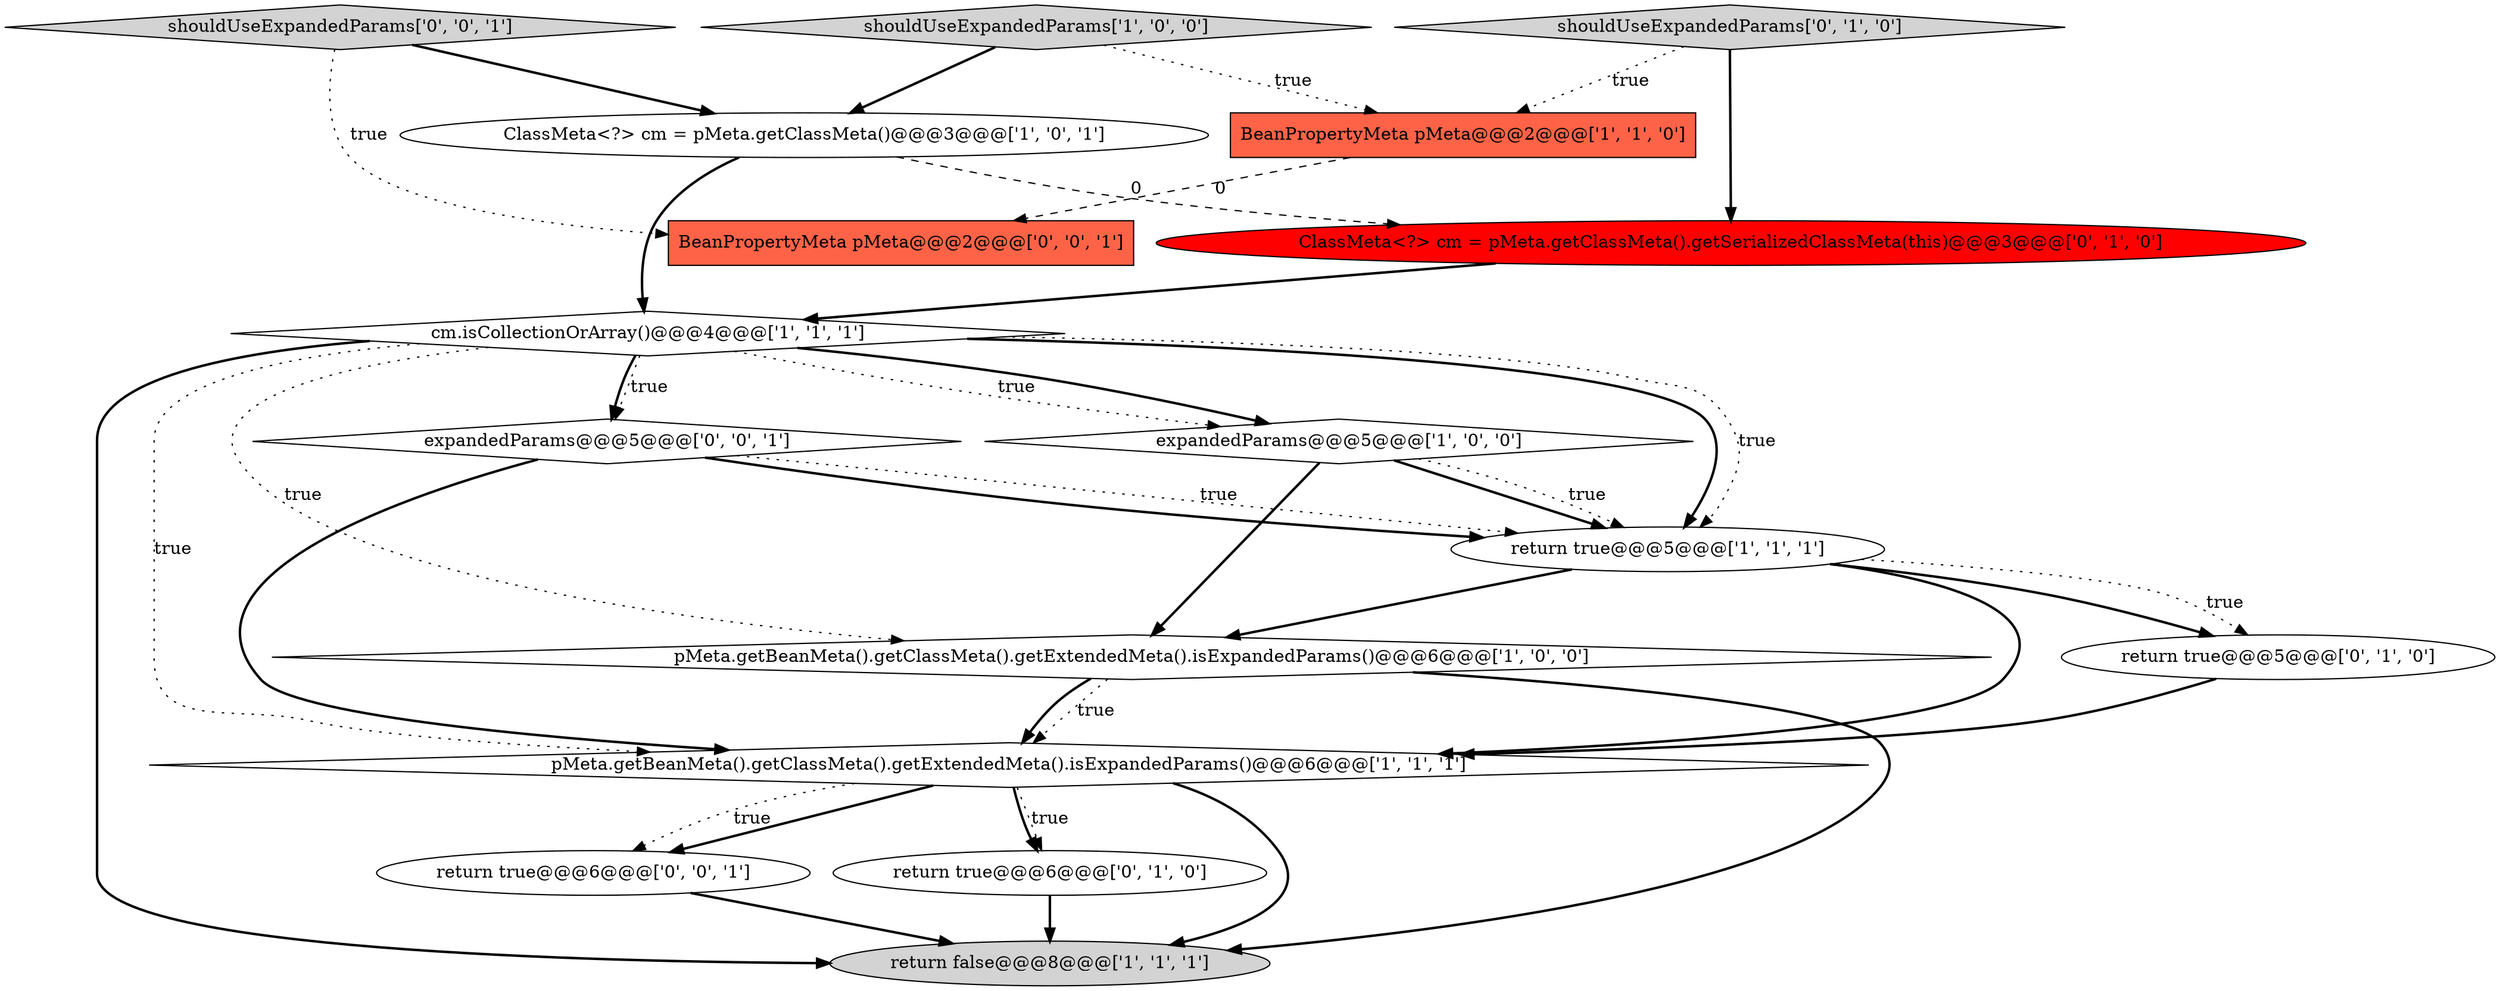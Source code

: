 digraph {
4 [style = filled, label = "shouldUseExpandedParams['1', '0', '0']", fillcolor = lightgray, shape = diamond image = "AAA0AAABBB1BBB"];
9 [style = filled, label = "ClassMeta<?> cm = pMeta.getClassMeta().getSerializedClassMeta(this)@@@3@@@['0', '1', '0']", fillcolor = red, shape = ellipse image = "AAA1AAABBB2BBB"];
12 [style = filled, label = "shouldUseExpandedParams['0', '1', '0']", fillcolor = lightgray, shape = diamond image = "AAA0AAABBB2BBB"];
7 [style = filled, label = "BeanPropertyMeta pMeta@@@2@@@['1', '1', '0']", fillcolor = tomato, shape = box image = "AAA0AAABBB1BBB"];
10 [style = filled, label = "return true@@@6@@@['0', '1', '0']", fillcolor = white, shape = ellipse image = "AAA0AAABBB2BBB"];
8 [style = filled, label = "return true@@@5@@@['1', '1', '1']", fillcolor = white, shape = ellipse image = "AAA0AAABBB1BBB"];
15 [style = filled, label = "shouldUseExpandedParams['0', '0', '1']", fillcolor = lightgray, shape = diamond image = "AAA0AAABBB3BBB"];
0 [style = filled, label = "return false@@@8@@@['1', '1', '1']", fillcolor = lightgray, shape = ellipse image = "AAA0AAABBB1BBB"];
16 [style = filled, label = "BeanPropertyMeta pMeta@@@2@@@['0', '0', '1']", fillcolor = tomato, shape = box image = "AAA0AAABBB3BBB"];
3 [style = filled, label = "pMeta.getBeanMeta().getClassMeta().getExtendedMeta().isExpandedParams()@@@6@@@['1', '1', '1']", fillcolor = white, shape = diamond image = "AAA0AAABBB1BBB"];
6 [style = filled, label = "ClassMeta<?> cm = pMeta.getClassMeta()@@@3@@@['1', '0', '1']", fillcolor = white, shape = ellipse image = "AAA0AAABBB1BBB"];
11 [style = filled, label = "return true@@@5@@@['0', '1', '0']", fillcolor = white, shape = ellipse image = "AAA0AAABBB2BBB"];
14 [style = filled, label = "expandedParams@@@5@@@['0', '0', '1']", fillcolor = white, shape = diamond image = "AAA0AAABBB3BBB"];
13 [style = filled, label = "return true@@@6@@@['0', '0', '1']", fillcolor = white, shape = ellipse image = "AAA0AAABBB3BBB"];
5 [style = filled, label = "expandedParams@@@5@@@['1', '0', '0']", fillcolor = white, shape = diamond image = "AAA0AAABBB1BBB"];
1 [style = filled, label = "cm.isCollectionOrArray()@@@4@@@['1', '1', '1']", fillcolor = white, shape = diamond image = "AAA0AAABBB1BBB"];
2 [style = filled, label = "pMeta.getBeanMeta().getClassMeta().getExtendedMeta().isExpandedParams()@@@6@@@['1', '0', '0']", fillcolor = white, shape = diamond image = "AAA0AAABBB1BBB"];
1->5 [style = bold, label=""];
2->3 [style = dotted, label="true"];
14->3 [style = bold, label=""];
5->8 [style = bold, label=""];
1->8 [style = bold, label=""];
4->6 [style = bold, label=""];
7->16 [style = dashed, label="0"];
2->3 [style = bold, label=""];
3->10 [style = dotted, label="true"];
8->3 [style = bold, label=""];
6->9 [style = dashed, label="0"];
4->7 [style = dotted, label="true"];
15->6 [style = bold, label=""];
1->0 [style = bold, label=""];
1->14 [style = dotted, label="true"];
15->16 [style = dotted, label="true"];
12->9 [style = bold, label=""];
3->0 [style = bold, label=""];
1->3 [style = dotted, label="true"];
6->1 [style = bold, label=""];
3->10 [style = bold, label=""];
5->2 [style = bold, label=""];
2->0 [style = bold, label=""];
8->2 [style = bold, label=""];
11->3 [style = bold, label=""];
10->0 [style = bold, label=""];
1->8 [style = dotted, label="true"];
14->8 [style = dotted, label="true"];
3->13 [style = bold, label=""];
8->11 [style = dotted, label="true"];
1->14 [style = bold, label=""];
14->8 [style = bold, label=""];
5->8 [style = dotted, label="true"];
9->1 [style = bold, label=""];
1->2 [style = dotted, label="true"];
12->7 [style = dotted, label="true"];
8->11 [style = bold, label=""];
1->5 [style = dotted, label="true"];
3->13 [style = dotted, label="true"];
13->0 [style = bold, label=""];
}
